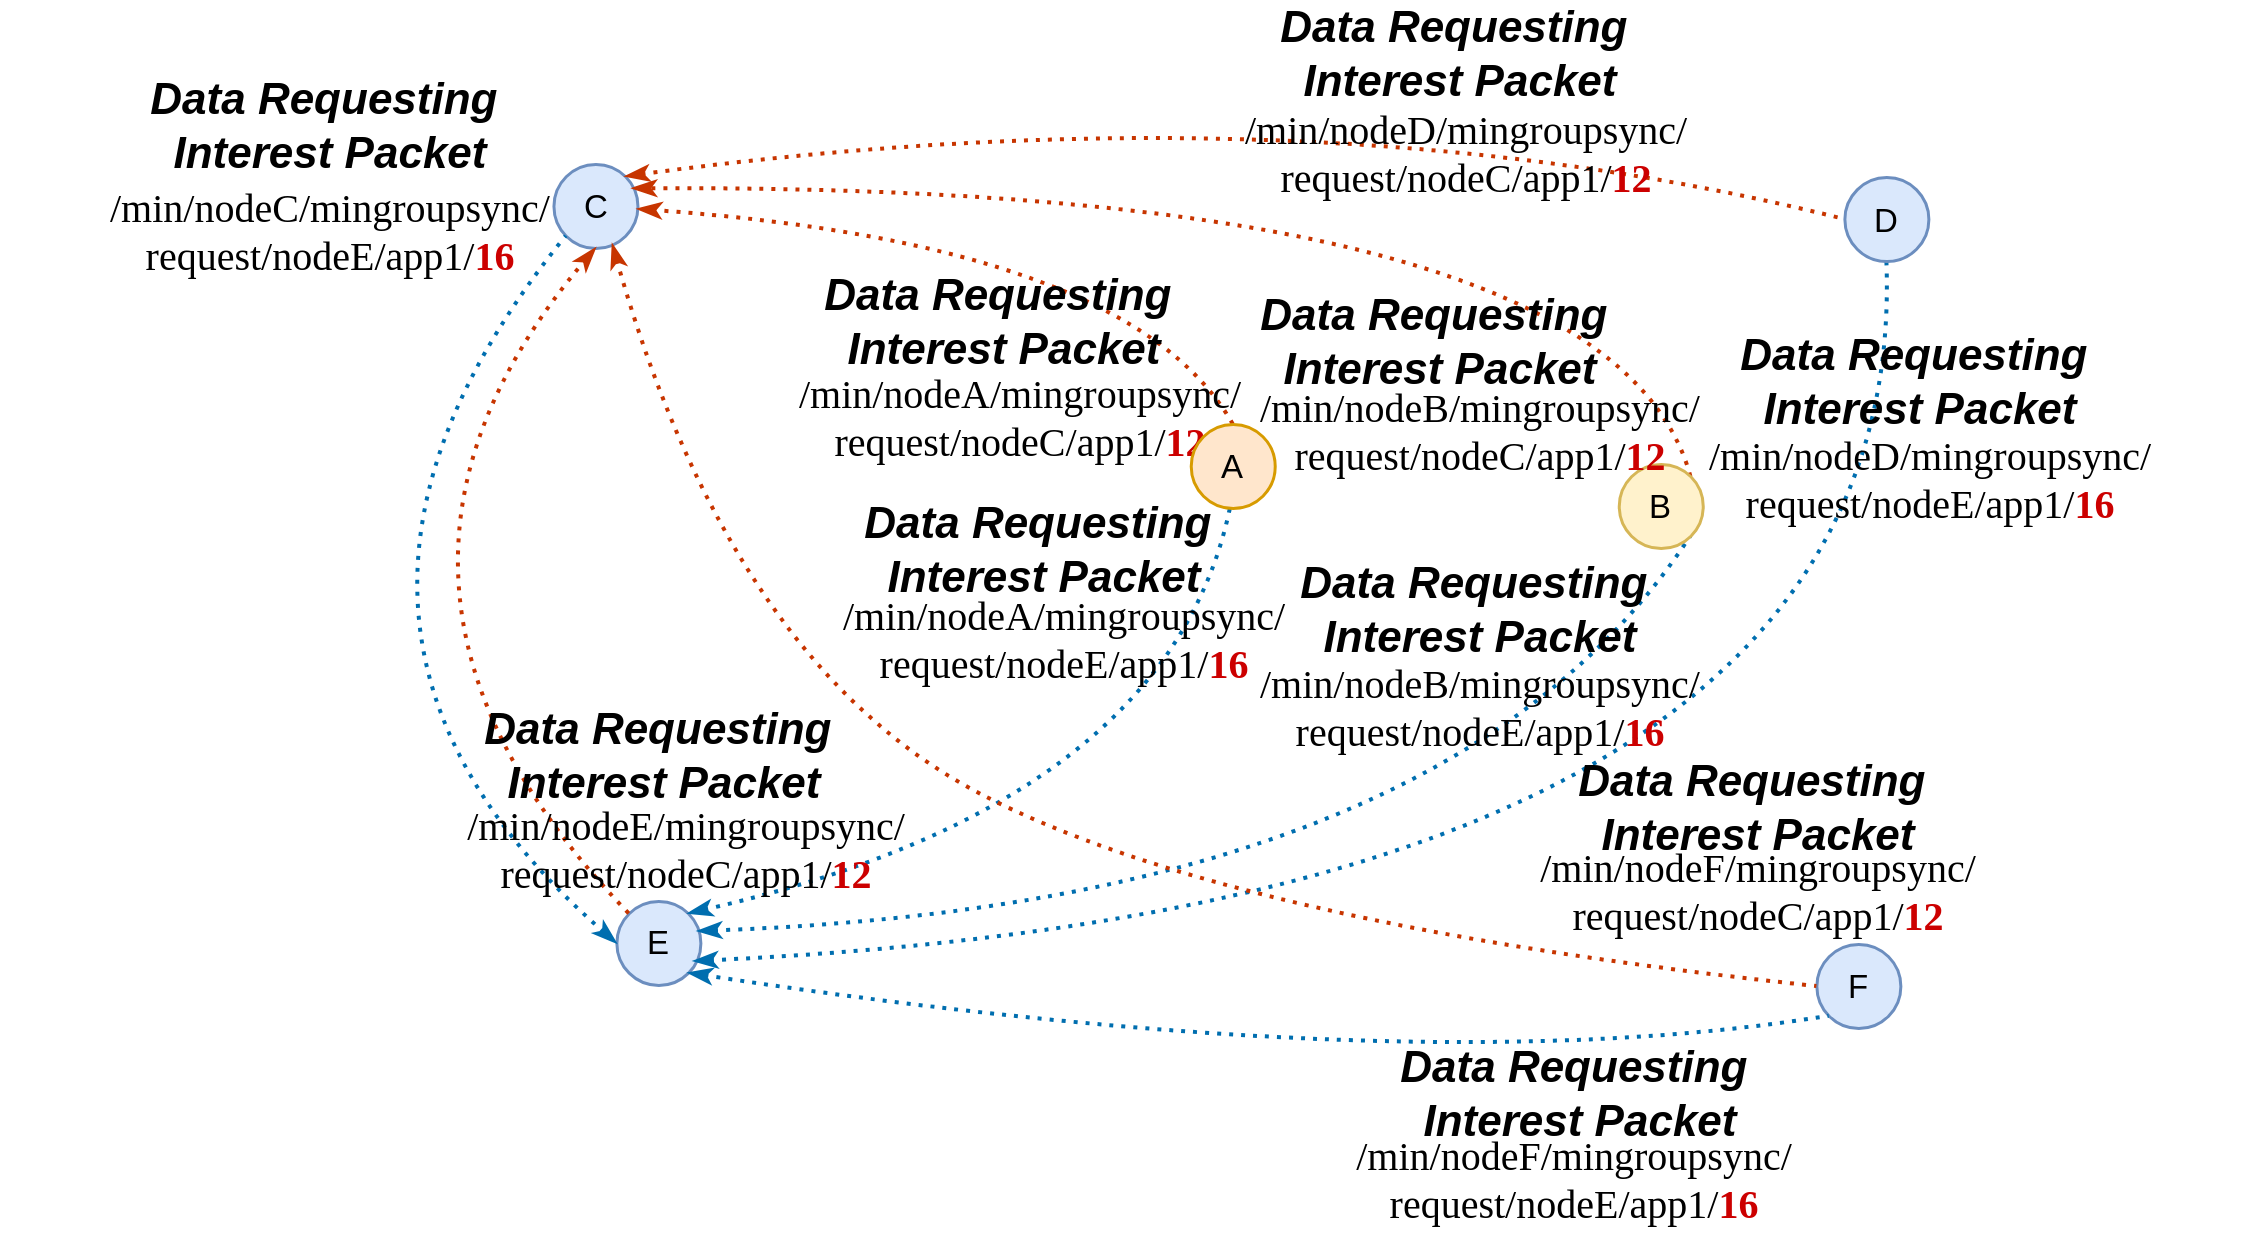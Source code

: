 <mxfile version="24.6.4" type="github">
  <diagram name="第 1 页" id="lVx_NDag_Fm_iDuRv4t2">
    <mxGraphModel dx="2153" dy="1135" grid="1" gridSize="10" guides="1" tooltips="1" connect="1" arrows="1" fold="1" page="1" pageScale="1" pageWidth="1169" pageHeight="827" math="0" shadow="0">
      <root>
        <mxCell id="0" />
        <mxCell id="1" parent="0" />
        <mxCell id="HEigKu175-twUknDpUMa-1" value="" style="group;fontSize=16.5;strokeWidth=2;dashed=1;dashPattern=1 2;" vertex="1" connectable="0" parent="1">
          <mxGeometry x="218.37" y="170.002" width="87.892" height="73.688" as="geometry" />
        </mxCell>
        <mxCell id="HEigKu175-twUknDpUMa-2" value="C" style="ellipse;whiteSpace=wrap;html=1;aspect=fixed;fillColor=#dae8fc;strokeColor=#6c8ebf;fontSize=16.5;strokeWidth=1.5;" vertex="1" parent="HEigKu175-twUknDpUMa-1">
          <mxGeometry x="21.357" width="42" height="42" as="geometry" />
        </mxCell>
        <mxCell id="HEigKu175-twUknDpUMa-3" value="" style="group;fontSize=16.5;strokeWidth=2;dashed=1;dashPattern=1 2;" vertex="1" connectable="0" parent="1">
          <mxGeometry x="848.375" y="560.004" width="158.365" height="113.476" as="geometry" />
        </mxCell>
        <mxCell id="HEigKu175-twUknDpUMa-4" value="&lt;font style=&quot;font-size: 16.5px;&quot;&gt;F&lt;/font&gt;" style="ellipse;whiteSpace=wrap;html=1;aspect=fixed;fillColor=#dae8fc;strokeColor=#6c8ebf;fontSize=16.5;strokeWidth=1.5;" vertex="1" parent="HEigKu175-twUknDpUMa-3">
          <mxGeometry x="22.812" width="42" height="42" as="geometry" />
        </mxCell>
        <mxCell id="HEigKu175-twUknDpUMa-5" value="" style="group;fontSize=16.5;strokeWidth=2;dashed=1;dashPattern=1 2;" vertex="1" connectable="0" parent="HEigKu175-twUknDpUMa-3">
          <mxGeometry x="-160.005" y="41.996" width="273.19" height="65" as="geometry" />
        </mxCell>
        <mxCell id="HEigKu175-twUknDpUMa-66" value="&lt;font style=&quot;font-size: 22px;&quot;&gt;Data Requesting&amp;nbsp;&lt;br&gt;Interest Packet&lt;/font&gt;" style="text;html=1;strokeColor=none;fillColor=none;align=center;verticalAlign=middle;whiteSpace=wrap;rounded=0;fontSize=16.5;fontColor=#000000;fontStyle=3;strokeWidth=2;dashed=1;dashPattern=1 2;" vertex="1" parent="HEigKu175-twUknDpUMa-3">
          <mxGeometry x="-188.375" y="59.496" width="186.32" height="30" as="geometry" />
        </mxCell>
        <mxCell id="HEigKu175-twUknDpUMa-7" value="" style="group;fontSize=16.5;strokeWidth=2;" vertex="1" connectable="0" parent="1">
          <mxGeometry x="248.371" y="538.483" width="87.887" height="71.988" as="geometry" />
        </mxCell>
        <mxCell id="HEigKu175-twUknDpUMa-8" value="&lt;font style=&quot;font-size: 16.5px;&quot;&gt;E&lt;/font&gt;" style="ellipse;whiteSpace=wrap;html=1;aspect=fixed;fillColor=#dae8fc;strokeColor=#6c8ebf;fontSize=16.5;strokeWidth=1.5;" vertex="1" parent="HEigKu175-twUknDpUMa-7">
          <mxGeometry x="22.821" width="42" height="42" as="geometry" />
        </mxCell>
        <mxCell id="HEigKu175-twUknDpUMa-9" value="" style="endArrow=classicThin;dashed=1;html=1;rounded=0;fontColor=#FF3333;curved=1;startArrow=none;startFill=0;fillColor=#fa6800;strokeColor=#C73500;exitX=1;exitY=0;exitDx=0;exitDy=0;fontSize=16.5;endFill=1;entryX=0.937;entryY=0.289;entryDx=0;entryDy=0;entryPerimeter=0;strokeWidth=2;dashPattern=1 2;" edge="1" parent="1" source="HEigKu175-twUknDpUMa-23" target="HEigKu175-twUknDpUMa-2">
          <mxGeometry width="50" height="50" relative="1" as="geometry">
            <mxPoint x="689.286" y="317.368" as="sourcePoint" />
            <mxPoint x="323.09" y="214.211" as="targetPoint" />
            <Array as="points">
              <mxPoint x="768.37" y="180" />
            </Array>
          </mxGeometry>
        </mxCell>
        <mxCell id="HEigKu175-twUknDpUMa-10" value="" style="endArrow=classicThin;dashed=1;html=1;rounded=0;fontColor=#FF3333;curved=1;startArrow=none;startFill=0;endFill=1;fillColor=#fa6800;strokeColor=#C73500;fontSize=16.5;entryX=0.5;entryY=1;entryDx=0;entryDy=0;strokeWidth=2;dashPattern=1 2;exitX=0;exitY=0;exitDx=0;exitDy=0;" edge="1" parent="1" source="HEigKu175-twUknDpUMa-8" target="HEigKu175-twUknDpUMa-2">
          <mxGeometry width="50" height="50" relative="1" as="geometry">
            <mxPoint x="268.37" y="550" as="sourcePoint" />
            <mxPoint x="342.37" y="310" as="targetPoint" />
            <Array as="points">
              <mxPoint x="118.37" y="380" />
            </Array>
          </mxGeometry>
        </mxCell>
        <mxCell id="HEigKu175-twUknDpUMa-11" value="" style="endArrow=none;dashed=1;html=1;rounded=0;fontColor=#FF3333;curved=1;startArrow=classicThin;startFill=1;endFill=0;fillColor=#1ba1e2;strokeColor=#006EAF;fontSize=16.5;exitX=0.965;exitY=0.358;exitDx=0;exitDy=0;exitPerimeter=0;entryX=1;entryY=1;entryDx=0;entryDy=0;strokeWidth=2;dashPattern=1 2;" edge="1" parent="1" source="HEigKu175-twUknDpUMa-8" target="HEigKu175-twUknDpUMa-23">
          <mxGeometry width="50" height="50" relative="1" as="geometry">
            <mxPoint x="352.37" y="480" as="sourcePoint" />
            <mxPoint x="772.37" y="341" as="targetPoint" />
            <Array as="points">
              <mxPoint x="688.37" y="540" />
            </Array>
          </mxGeometry>
        </mxCell>
        <mxCell id="HEigKu175-twUknDpUMa-12" value="" style="endArrow=classicThin;dashed=1;html=1;rounded=0;fontColor=#FF3333;curved=1;exitX=0.5;exitY=0;exitDx=0;exitDy=0;startArrow=none;startFill=0;endFill=1;fillColor=#fa6800;strokeColor=#C73500;fontSize=16.5;strokeWidth=2;dashPattern=1 2;" edge="1" parent="1" source="HEigKu175-twUknDpUMa-39" target="HEigKu175-twUknDpUMa-2">
          <mxGeometry width="50" height="50" relative="1" as="geometry">
            <mxPoint x="513.512" y="405.789" as="sourcePoint" />
            <mxPoint x="586.751" y="332.105" as="targetPoint" />
            <Array as="points">
              <mxPoint x="528.37" y="210" />
            </Array>
          </mxGeometry>
        </mxCell>
        <mxCell id="HEigKu175-twUknDpUMa-13" value="" style="endArrow=none;dashed=1;html=1;rounded=0;fontColor=#FF3333;curved=1;exitX=1;exitY=0;exitDx=0;exitDy=0;fillColor=#1ba1e2;strokeColor=#006EAF;startArrow=classicThin;startFill=1;fontSize=16.5;strokeWidth=2;dashPattern=1 2;" edge="1" parent="1" source="HEigKu175-twUknDpUMa-8">
          <mxGeometry width="50" height="50" relative="1" as="geometry">
            <mxPoint x="396.329" y="523.684" as="sourcePoint" />
            <mxPoint x="578.37" y="340" as="targetPoint" />
            <Array as="points">
              <mxPoint x="548.37" y="490" />
            </Array>
          </mxGeometry>
        </mxCell>
        <mxCell id="HEigKu175-twUknDpUMa-14" value="" style="endArrow=none;dashed=1;html=1;rounded=0;fontColor=#FF3333;curved=1;exitX=1;exitY=0;exitDx=0;exitDy=0;entryX=0;entryY=0.5;entryDx=0;entryDy=0;fillColor=#fa6800;strokeColor=#C73500;endFill=0;fontSize=16.5;startArrow=classicThin;startFill=1;strokeWidth=2;dashPattern=1 2;" edge="1" parent="1" source="HEigKu175-twUknDpUMa-2" target="HEigKu175-twUknDpUMa-41">
          <mxGeometry width="50" height="50" relative="1" as="geometry">
            <mxPoint x="557.455" y="405.789" as="sourcePoint" />
            <mxPoint x="630.695" y="332.105" as="targetPoint" />
            <Array as="points">
              <mxPoint x="616.37" y="130" />
            </Array>
          </mxGeometry>
        </mxCell>
        <mxCell id="HEigKu175-twUknDpUMa-15" value="" style="endArrow=none;dashed=1;html=1;rounded=0;fontColor=#FF3333;curved=1;entryX=0;entryY=1;entryDx=0;entryDy=0;exitX=1;exitY=1;exitDx=0;exitDy=0;fillColor=#1ba1e2;strokeColor=#006EAF;endFill=0;fontSize=16.5;startArrow=classicThin;startFill=1;strokeWidth=2;dashPattern=1 2;" edge="1" parent="1" source="HEigKu175-twUknDpUMa-8" target="HEigKu175-twUknDpUMa-4">
          <mxGeometry width="50" height="50" relative="1" as="geometry">
            <mxPoint x="513.512" y="405.789" as="sourcePoint" />
            <mxPoint x="586.751" y="332.105" as="targetPoint" />
            <Array as="points">
              <mxPoint x="668.37" y="630" />
            </Array>
          </mxGeometry>
        </mxCell>
        <mxCell id="HEigKu175-twUknDpUMa-16" value="" style="endArrow=none;dashed=1;html=1;entryX=0;entryY=1;entryDx=0;entryDy=0;exitX=0;exitY=0.5;exitDx=0;exitDy=0;curved=1;startArrow=classicThin;startFill=1;fillColor=#1ba1e2;strokeColor=#006EAF;endFill=0;fontSize=16.5;strokeWidth=2;dashPattern=1 2;" edge="1" parent="1" source="HEigKu175-twUknDpUMa-8" target="HEigKu175-twUknDpUMa-2">
          <mxGeometry width="50" height="50" relative="1" as="geometry">
            <mxPoint x="222.37" y="350" as="sourcePoint" />
            <mxPoint x="272.37" y="300" as="targetPoint" />
            <Array as="points">
              <mxPoint x="88.37" y="400" />
            </Array>
          </mxGeometry>
        </mxCell>
        <mxCell id="HEigKu175-twUknDpUMa-17" value="" style="endArrow=none;dashed=1;html=1;rounded=0;fontColor=#FF3333;curved=1;fillColor=#1ba1e2;strokeColor=#006EAF;endFill=0;fontSize=16.5;startArrow=classicThin;startFill=1;entryX=0.5;entryY=1;entryDx=0;entryDy=0;exitX=0.917;exitY=0.715;exitDx=0;exitDy=0;exitPerimeter=0;strokeWidth=2;dashPattern=1 2;" edge="1" parent="1" source="HEigKu175-twUknDpUMa-8" target="HEigKu175-twUknDpUMa-41">
          <mxGeometry width="50" height="50" relative="1" as="geometry">
            <mxPoint x="352.37" y="490" as="sourcePoint" />
            <mxPoint x="918.37" y="210" as="targetPoint" />
            <Array as="points">
              <mxPoint x="918.37" y="540" />
            </Array>
          </mxGeometry>
        </mxCell>
        <mxCell id="HEigKu175-twUknDpUMa-18" value="" style="endArrow=none;dashed=1;html=1;rounded=0;fontColor=#FF3333;curved=1;exitX=0.7;exitY=0.953;exitDx=0;exitDy=0;fillColor=#fa6800;strokeColor=#C73500;endFill=0;fontSize=16.5;startArrow=classicThin;startFill=1;exitPerimeter=0;entryX=0;entryY=0.5;entryDx=0;entryDy=0;strokeWidth=2;dashPattern=1 2;" edge="1" parent="1" source="HEigKu175-twUknDpUMa-2" target="HEigKu175-twUknDpUMa-4">
          <mxGeometry width="50" height="50" relative="1" as="geometry">
            <mxPoint x="354.291" y="512.282" as="sourcePoint" />
            <mxPoint x="828.37" y="580" as="targetPoint" />
            <Array as="points">
              <mxPoint x="328.37" y="420" />
              <mxPoint x="578.37" y="550" />
            </Array>
          </mxGeometry>
        </mxCell>
        <mxCell id="HEigKu175-twUknDpUMa-19" value="" style="group;fontSize=16.5;strokeWidth=2;dashed=1;dashPattern=1 2;" vertex="1" connectable="0" parent="1">
          <mxGeometry x="22.79" y="135.79" width="390" height="123.48" as="geometry" />
        </mxCell>
        <mxCell id="HEigKu175-twUknDpUMa-20" value="" style="group;fontSize=16.5;strokeWidth=2;dashed=1;dashPattern=1 2;" vertex="1" connectable="0" parent="HEigKu175-twUknDpUMa-19">
          <mxGeometry x="-11.63" width="390" height="123.48" as="geometry" />
        </mxCell>
        <mxCell id="HEigKu175-twUknDpUMa-21" value="&lt;font style=&quot;font-size: 22px;&quot;&gt;Data Requesting&amp;nbsp;&lt;br&gt;Interest Packet&lt;/font&gt;" style="text;html=1;strokeColor=none;fillColor=none;align=center;verticalAlign=middle;whiteSpace=wrap;rounded=0;fontSize=16.5;fontColor=#000000;fontStyle=3;strokeWidth=2;dashed=1;dashPattern=1 2;" vertex="1" parent="HEigKu175-twUknDpUMa-20">
          <mxGeometry x="23.68" width="186.32" height="30" as="geometry" />
        </mxCell>
        <mxCell id="HEigKu175-twUknDpUMa-22" value="&lt;span lang=&quot;EN-US&quot; style=&quot;font-family: &amp;quot;times new roman&amp;quot;, serif;&quot;&gt;&lt;font style=&quot;font-size: 20px;&quot;&gt;/min/nodeC/mingroupsync/&lt;br style=&quot;&quot;&gt;request/nodeE/app1/&lt;font color=&quot;#cc0000&quot; style=&quot;&quot;&gt;&lt;b style=&quot;&quot;&gt;16&lt;/b&gt;&lt;/font&gt;&lt;/font&gt;&lt;/span&gt;&lt;span style=&quot;font-size: 16.5px&quot;&gt;&lt;/span&gt;" style="text;html=1;strokeColor=none;fillColor=none;align=center;verticalAlign=middle;whiteSpace=wrap;rounded=0;fontSize=16.5;strokeWidth=2;dashed=1;dashPattern=1 2;" vertex="1" parent="HEigKu175-twUknDpUMa-20">
          <mxGeometry x="-48.16" y="40" width="330" height="53.48" as="geometry" />
        </mxCell>
        <mxCell id="HEigKu175-twUknDpUMa-23" value="&lt;font style=&quot;font-size: 16.5px;&quot;&gt;B&lt;/font&gt;" style="ellipse;whiteSpace=wrap;html=1;aspect=fixed;fontStyle=0;fillColor=#fff2cc;strokeColor=#d6b656;fontSize=16.5;strokeWidth=1.5;" vertex="1" parent="1">
          <mxGeometry x="772.373" y="319.998" width="42" height="42" as="geometry" />
        </mxCell>
        <mxCell id="HEigKu175-twUknDpUMa-24" value="" style="group;fontSize=16.5;strokeWidth=2;dashed=1;dashPattern=1 2;" vertex="1" connectable="0" parent="1">
          <mxGeometry x="170" y="466.65" width="300.6" height="71.83" as="geometry" />
        </mxCell>
        <mxCell id="HEigKu175-twUknDpUMa-25" value="&lt;span lang=&quot;EN-US&quot; style=&quot;font-family: &amp;quot;times new roman&amp;quot;, serif;&quot;&gt;&lt;font style=&quot;font-size: 20px;&quot;&gt;/min/nodeE/mingroupsync/&lt;br style=&quot;&quot;&gt;request/nodeC/app1/&lt;font color=&quot;#cc0000&quot; style=&quot;&quot;&gt;&lt;b style=&quot;&quot;&gt;12&lt;/b&gt;&lt;/font&gt;&lt;/font&gt;&lt;/span&gt;&lt;span style=&quot;font-size: 16.5px&quot;&gt;&lt;/span&gt;" style="text;html=1;strokeColor=none;fillColor=none;align=center;verticalAlign=middle;whiteSpace=wrap;rounded=0;fontSize=16.5;strokeWidth=2;dashed=1;dashPattern=1 2;" vertex="1" parent="HEigKu175-twUknDpUMa-24">
          <mxGeometry x="-29.4" y="18.35" width="330" height="53.48" as="geometry" />
        </mxCell>
        <mxCell id="HEigKu175-twUknDpUMa-59" value="&lt;font style=&quot;font-size: 22px;&quot;&gt;Data Requesting&amp;nbsp;&lt;br&gt;Interest Packet&lt;/font&gt;" style="text;html=1;strokeColor=none;fillColor=none;align=center;verticalAlign=middle;whiteSpace=wrap;rounded=0;fontSize=16.5;fontColor=#000000;fontStyle=3;strokeWidth=2;dashed=1;dashPattern=1 2;" vertex="1" parent="HEigKu175-twUknDpUMa-24">
          <mxGeometry x="32.15" y="-15.65" width="186.32" height="30" as="geometry" />
        </mxCell>
        <mxCell id="HEigKu175-twUknDpUMa-27" value="" style="group;fontSize=16.5;strokeWidth=2;dashed=1;dashPattern=1 2;" vertex="1" connectable="0" parent="1">
          <mxGeometry x="428.37" y="340" width="273.19" height="51.47" as="geometry" />
        </mxCell>
        <mxCell id="HEigKu175-twUknDpUMa-28" value="" style="group;fontSize=16.5;strokeWidth=2;dashed=1;dashPattern=1 2;" vertex="1" connectable="0" parent="1">
          <mxGeometry x="336.26" y="253.58" width="301.6" height="69.42" as="geometry" />
        </mxCell>
        <mxCell id="HEigKu175-twUknDpUMa-29" value="" style="group;fontSize=16.5;strokeWidth=2;dashed=1;dashPattern=1 2;" vertex="1" connectable="0" parent="HEigKu175-twUknDpUMa-28">
          <mxGeometry width="301.6" height="69.42" as="geometry" />
        </mxCell>
        <mxCell id="HEigKu175-twUknDpUMa-30" value="&lt;span lang=&quot;EN-US&quot; style=&quot;font-family: &amp;quot;times new roman&amp;quot;, serif;&quot;&gt;&lt;font style=&quot;font-size: 20px;&quot;&gt;/min/nodeA/mingroupsync/&lt;br style=&quot;&quot;&gt;request/nodeC/app1/&lt;font color=&quot;#cc0000&quot; style=&quot;&quot;&gt;&lt;b style=&quot;&quot;&gt;12&lt;/b&gt;&lt;/font&gt;&lt;/font&gt;&lt;/span&gt;&lt;span style=&quot;font-size: 16.5px&quot;&gt;&lt;/span&gt;" style="text;html=1;strokeColor=none;fillColor=none;align=center;verticalAlign=middle;whiteSpace=wrap;rounded=0;fontSize=16.5;strokeWidth=2;dashed=1;dashPattern=1 2;" vertex="1" parent="HEigKu175-twUknDpUMa-29">
          <mxGeometry x="25.8" y="15.94" width="221.6" height="53.48" as="geometry" />
        </mxCell>
        <mxCell id="HEigKu175-twUknDpUMa-56" value="&lt;font style=&quot;font-size: 22px;&quot;&gt;Data Requesting&amp;nbsp;&lt;br&gt;Interest Packet&lt;/font&gt;" style="text;html=1;strokeColor=none;fillColor=none;align=center;verticalAlign=middle;whiteSpace=wrap;rounded=0;fontSize=16.5;fontColor=#000000;fontStyle=3;strokeWidth=2;dashed=1;dashPattern=1 2;" vertex="1" parent="HEigKu175-twUknDpUMa-29">
          <mxGeometry x="35.79" y="-20.0" width="186.32" height="30" as="geometry" />
        </mxCell>
        <mxCell id="HEigKu175-twUknDpUMa-32" value="" style="group;fontSize=16.5;strokeWidth=2;dashed=1;dashPattern=1 2;" vertex="1" connectable="0" parent="1">
          <mxGeometry x="563.06" y="342" width="299.31" height="91.48" as="geometry" />
        </mxCell>
        <mxCell id="HEigKu175-twUknDpUMa-40" value="&lt;span lang=&quot;EN-US&quot; style=&quot;font-family: &amp;quot;times new roman&amp;quot;, serif;&quot;&gt;&lt;font style=&quot;font-size: 20px;&quot;&gt;/min/nodeA/mingroupsync/&lt;br style=&quot;&quot;&gt;request/nodeE/app1/&lt;font color=&quot;#cc0000&quot; style=&quot;&quot;&gt;&lt;b style=&quot;&quot;&gt;16&lt;/b&gt;&lt;/font&gt;&lt;/font&gt;&lt;/span&gt;&lt;span style=&quot;font-size: 16.5px&quot;&gt;&lt;/span&gt;" style="text;html=1;strokeColor=none;fillColor=none;align=center;verticalAlign=middle;whiteSpace=wrap;rounded=0;fontSize=16.5;strokeWidth=2;dashed=1;dashPattern=1 2;" vertex="1" parent="HEigKu175-twUknDpUMa-32">
          <mxGeometry x="-233.06" y="38" width="330" height="53.48" as="geometry" />
        </mxCell>
        <mxCell id="HEigKu175-twUknDpUMa-35" value="" style="group;fontSize=16.5;strokeWidth=2;dashed=1;dashPattern=1 2;" vertex="1" connectable="0" parent="1">
          <mxGeometry x="558.37" y="110" width="303.1" height="73.48" as="geometry" />
        </mxCell>
        <mxCell id="HEigKu175-twUknDpUMa-36" value="" style="group;fontSize=16.5;strokeWidth=2;dashed=1;dashPattern=1 2;" vertex="1" connectable="0" parent="HEigKu175-twUknDpUMa-35">
          <mxGeometry x="3" y="7" width="300.1" height="73.48" as="geometry" />
        </mxCell>
        <mxCell id="HEigKu175-twUknDpUMa-37" value="&lt;span lang=&quot;EN-US&quot; style=&quot;font-family: &amp;quot;times new roman&amp;quot;, serif;&quot;&gt;&lt;font style=&quot;font-size: 20px;&quot;&gt;/min/nodeD/mingroupsync/&lt;br style=&quot;&quot;&gt;request/nodeC/app1/&lt;font color=&quot;#cc0000&quot; style=&quot;&quot;&gt;&lt;b style=&quot;&quot;&gt;12&lt;/b&gt;&lt;/font&gt;&lt;/font&gt;&lt;/span&gt;&lt;span style=&quot;font-size: 16.5px&quot;&gt;&lt;/span&gt;" style="text;html=1;strokeColor=none;fillColor=none;align=center;verticalAlign=middle;whiteSpace=wrap;rounded=0;fontSize=16.5;strokeWidth=2;dashed=1;dashPattern=1 2;" vertex="1" parent="HEigKu175-twUknDpUMa-36">
          <mxGeometry x="-29.9" y="20" width="330" height="53.48" as="geometry" />
        </mxCell>
        <mxCell id="HEigKu175-twUknDpUMa-39" value="A" style="ellipse;whiteSpace=wrap;html=1;aspect=fixed;fillColor=#ffe6cc;strokeColor=#d79b00;fontSize=16.5;strokeWidth=1.5;" vertex="1" parent="1">
          <mxGeometry x="558.367" y="299.996" width="42" height="42" as="geometry" />
        </mxCell>
        <mxCell id="HEigKu175-twUknDpUMa-41" value="&lt;font style=&quot;font-size: 16.5px;&quot;&gt;D&lt;/font&gt;" style="ellipse;whiteSpace=wrap;html=1;aspect=fixed;fillColor=#dae8fc;strokeColor=#6c8ebf;fontSize=16.5;strokeWidth=1.5;" vertex="1" parent="1">
          <mxGeometry x="885.194" y="176.53" width="42" height="42" as="geometry" />
        </mxCell>
        <mxCell id="HEigKu175-twUknDpUMa-42" value="" style="group;fontSize=16.5;strokeWidth=2;dashed=1;dashPattern=1 2;" vertex="1" connectable="0" parent="1">
          <mxGeometry x="578.37" y="257.06" width="450" height="72.94" as="geometry" />
        </mxCell>
        <mxCell id="HEigKu175-twUknDpUMa-43" value="&lt;span lang=&quot;EN-US&quot; style=&quot;font-family: &amp;quot;times new roman&amp;quot;, serif;&quot;&gt;&lt;font style=&quot;font-size: 20px;&quot;&gt;/min/nodeB/mingroupsync/&lt;br style=&quot;&quot;&gt;request/nodeC/app1/&lt;font color=&quot;#cc0000&quot; style=&quot;&quot;&gt;&lt;b style=&quot;&quot;&gt;12&lt;/b&gt;&lt;/font&gt;&lt;/font&gt;&lt;/span&gt;&lt;span style=&quot;font-size: 16.5px&quot;&gt;&lt;/span&gt;" style="text;html=1;strokeColor=none;fillColor=none;align=center;verticalAlign=middle;whiteSpace=wrap;rounded=0;fontSize=16.5;strokeWidth=2;dashed=1;dashPattern=1 2;" vertex="1" parent="HEigKu175-twUknDpUMa-42">
          <mxGeometry x="-40" y="19.853" width="330" height="53.087" as="geometry" />
        </mxCell>
        <mxCell id="HEigKu175-twUknDpUMa-63" value="&lt;font style=&quot;font-size: 22px;&quot;&gt;Data Requesting&amp;nbsp;&lt;br&gt;Interest Packet&lt;/font&gt;" style="text;html=1;strokeColor=none;fillColor=none;align=center;verticalAlign=middle;whiteSpace=wrap;rounded=0;fontSize=16.5;fontColor=#000000;fontStyle=3;strokeWidth=2;dashed=1;dashPattern=1 2;" vertex="1" parent="HEigKu175-twUknDpUMa-42">
          <mxGeometry x="251.63" y="6.52" width="186.32" height="30" as="geometry" />
        </mxCell>
        <mxCell id="HEigKu175-twUknDpUMa-44" value="&lt;span lang=&quot;EN-US&quot; style=&quot;font-family: &amp;quot;times new roman&amp;quot;, serif;&quot;&gt;&lt;font style=&quot;font-size: 20px;&quot;&gt;/min/nodeF/mingroupsync/&lt;br style=&quot;&quot;&gt;request/nodeC/app1/&lt;font color=&quot;#cc0000&quot; style=&quot;&quot;&gt;&lt;b style=&quot;&quot;&gt;12&lt;/b&gt;&lt;/font&gt;&lt;/font&gt;&lt;/span&gt;&lt;span style=&quot;font-size: 16.5px&quot;&gt;&lt;/span&gt;" style="text;html=1;strokeColor=none;fillColor=none;align=center;verticalAlign=middle;whiteSpace=wrap;rounded=0;fontSize=16.5;strokeWidth=2;dashed=1;dashPattern=1 2;" vertex="1" parent="1">
          <mxGeometry x="676.74" y="506.52" width="330" height="53.48" as="geometry" />
        </mxCell>
        <mxCell id="HEigKu175-twUknDpUMa-45" value="&lt;span lang=&quot;EN-US&quot; style=&quot;font-family: &amp;quot;times new roman&amp;quot;, serif;&quot;&gt;&lt;font style=&quot;font-size: 20px;&quot;&gt;/min/nodeD/mingroupsync/&lt;br style=&quot;&quot;&gt;request/nodeE/app1/&lt;font color=&quot;#cc0000&quot; style=&quot;&quot;&gt;&lt;b style=&quot;&quot;&gt;16&lt;/b&gt;&lt;/font&gt;&lt;/font&gt;&lt;/span&gt;&lt;span style=&quot;font-size: 16.5px&quot;&gt;&lt;/span&gt;" style="text;html=1;strokeColor=none;fillColor=none;align=center;verticalAlign=middle;whiteSpace=wrap;rounded=0;fontSize=16.5;strokeWidth=2;dashed=1;dashPattern=1 2;" vertex="1" parent="1">
          <mxGeometry x="763" y="300.52" width="330" height="53.48" as="geometry" />
        </mxCell>
        <mxCell id="HEigKu175-twUknDpUMa-50" value="&lt;span lang=&quot;EN-US&quot; style=&quot;font-family: &amp;quot;times new roman&amp;quot;, serif;&quot;&gt;&lt;font style=&quot;font-size: 20px;&quot;&gt;/min/nodeF/mingroupsync/&lt;br style=&quot;&quot;&gt;request/nodeE/app1/&lt;font color=&quot;#cc0000&quot; style=&quot;&quot;&gt;&lt;b style=&quot;&quot;&gt;16&lt;/b&gt;&lt;/font&gt;&lt;/font&gt;&lt;/span&gt;&lt;span style=&quot;font-size: 16.5px&quot;&gt;&lt;/span&gt;" style="text;html=1;strokeColor=none;fillColor=none;align=center;verticalAlign=middle;whiteSpace=wrap;rounded=0;fontSize=16.5;strokeWidth=2;dashed=1;dashPattern=1 2;" vertex="1" parent="1">
          <mxGeometry x="585" y="650" width="330" height="53.48" as="geometry" />
        </mxCell>
        <mxCell id="HEigKu175-twUknDpUMa-57" value="&lt;font style=&quot;font-size: 22px;&quot;&gt;Data Requesting&amp;nbsp;&lt;br&gt;Interest Packet&lt;/font&gt;" style="text;html=1;strokeColor=none;fillColor=none;align=center;verticalAlign=middle;whiteSpace=wrap;rounded=0;fontSize=16.5;fontColor=#000000;fontStyle=3;strokeWidth=2;dashed=1;dashPattern=1 2;" vertex="1" parent="1">
          <mxGeometry x="392.05" y="347.73" width="186.32" height="30" as="geometry" />
        </mxCell>
        <mxCell id="HEigKu175-twUknDpUMa-58" value="&lt;font style=&quot;font-size: 22px;&quot;&gt;Data Requesting&amp;nbsp;&lt;br&gt;Interest Packet&lt;/font&gt;" style="text;html=1;strokeColor=none;fillColor=none;align=center;verticalAlign=middle;whiteSpace=wrap;rounded=0;fontSize=16.5;fontColor=#000000;fontStyle=3;strokeWidth=2;dashed=1;dashPattern=1 2;" vertex="1" parent="1">
          <mxGeometry x="590" y="243.69" width="186.32" height="30" as="geometry" />
        </mxCell>
        <mxCell id="HEigKu175-twUknDpUMa-33" value="&lt;span lang=&quot;EN-US&quot; style=&quot;font-family: &amp;quot;times new roman&amp;quot;, serif;&quot;&gt;&lt;font style=&quot;font-size: 20px;&quot;&gt;/min/nodeB/mingroupsync/&lt;br style=&quot;&quot;&gt;request/nodeE/app1/&lt;font color=&quot;#cc0000&quot; style=&quot;&quot;&gt;&lt;b style=&quot;&quot;&gt;16&lt;/b&gt;&lt;/font&gt;&lt;/font&gt;&lt;/span&gt;&lt;span style=&quot;font-size: 16.5px&quot;&gt;&lt;/span&gt;" style="text;html=1;strokeColor=none;fillColor=none;align=center;verticalAlign=middle;whiteSpace=wrap;rounded=0;fontSize=16.5;strokeWidth=2;dashed=1;dashPattern=1 2;" vertex="1" parent="1">
          <mxGeometry x="538.07" y="414" width="330" height="53.48" as="geometry" />
        </mxCell>
        <mxCell id="HEigKu175-twUknDpUMa-60" value="&lt;font style=&quot;font-size: 22px;&quot;&gt;Data Requesting&amp;nbsp;&lt;br&gt;Interest Packet&lt;/font&gt;" style="text;html=1;strokeColor=none;fillColor=none;align=center;verticalAlign=middle;whiteSpace=wrap;rounded=0;fontSize=16.5;fontColor=#000000;fontStyle=3;strokeWidth=2;dashed=1;dashPattern=1 2;" vertex="1" parent="1">
          <mxGeometry x="609.91" y="377.73" width="186.32" height="30" as="geometry" />
        </mxCell>
        <mxCell id="HEigKu175-twUknDpUMa-62" value="&lt;font style=&quot;font-size: 22px;&quot;&gt;Data Requesting&amp;nbsp;&lt;br&gt;Interest Packet&lt;/font&gt;" style="text;html=1;strokeColor=none;fillColor=none;align=center;verticalAlign=middle;whiteSpace=wrap;rounded=0;fontSize=16.5;fontColor=#000000;fontStyle=3;strokeWidth=2;dashed=1;dashPattern=1 2;" vertex="1" parent="1">
          <mxGeometry x="600.37" y="100.0" width="186.32" height="30" as="geometry" />
        </mxCell>
        <mxCell id="HEigKu175-twUknDpUMa-64" value="&lt;font style=&quot;font-size: 22px;&quot;&gt;Data Requesting&amp;nbsp;&lt;br&gt;Interest Packet&lt;/font&gt;" style="text;html=1;strokeColor=none;fillColor=none;align=center;verticalAlign=middle;whiteSpace=wrap;rounded=0;fontSize=16.5;fontColor=#000000;fontStyle=3;strokeWidth=2;dashed=1;dashPattern=1 2;" vertex="1" parent="1">
          <mxGeometry x="748.58" y="476.52" width="186.32" height="30" as="geometry" />
        </mxCell>
      </root>
    </mxGraphModel>
  </diagram>
</mxfile>
